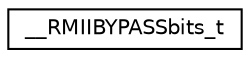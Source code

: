 digraph "Graphical Class Hierarchy"
{
  edge [fontname="Helvetica",fontsize="10",labelfontname="Helvetica",labelfontsize="10"];
  node [fontname="Helvetica",fontsize="10",shape=record];
  rankdir="LR";
  Node1 [label="__RMIIBYPASSbits_t",height=0.2,width=0.4,color="black", fillcolor="white", style="filled",URL="$union_____r_m_i_i_b_y_p_a_s_sbits__t.html"];
}
